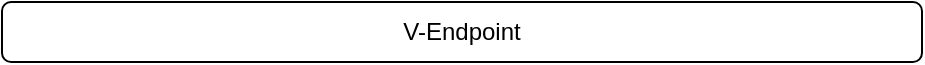 <mxfile version="12.6.6" type="github"><diagram id="jUSu_pGqqmsOer4zh4F_" name="Page-1"><mxGraphModel dx="932" dy="483" grid="1" gridSize="10" guides="1" tooltips="1" connect="1" arrows="1" fold="1" page="1" pageScale="1" pageWidth="1169" pageHeight="827" math="0" shadow="0"><root><mxCell id="0"/><mxCell id="1" parent="0"/><mxCell id="jc0B_yn2rUWkLOoc7k1S-2" value="V-Endpoint" style="rounded=1;whiteSpace=wrap;html=1;" vertex="1" parent="1"><mxGeometry x="320" y="80" width="460" height="30" as="geometry"/></mxCell></root></mxGraphModel></diagram></mxfile>